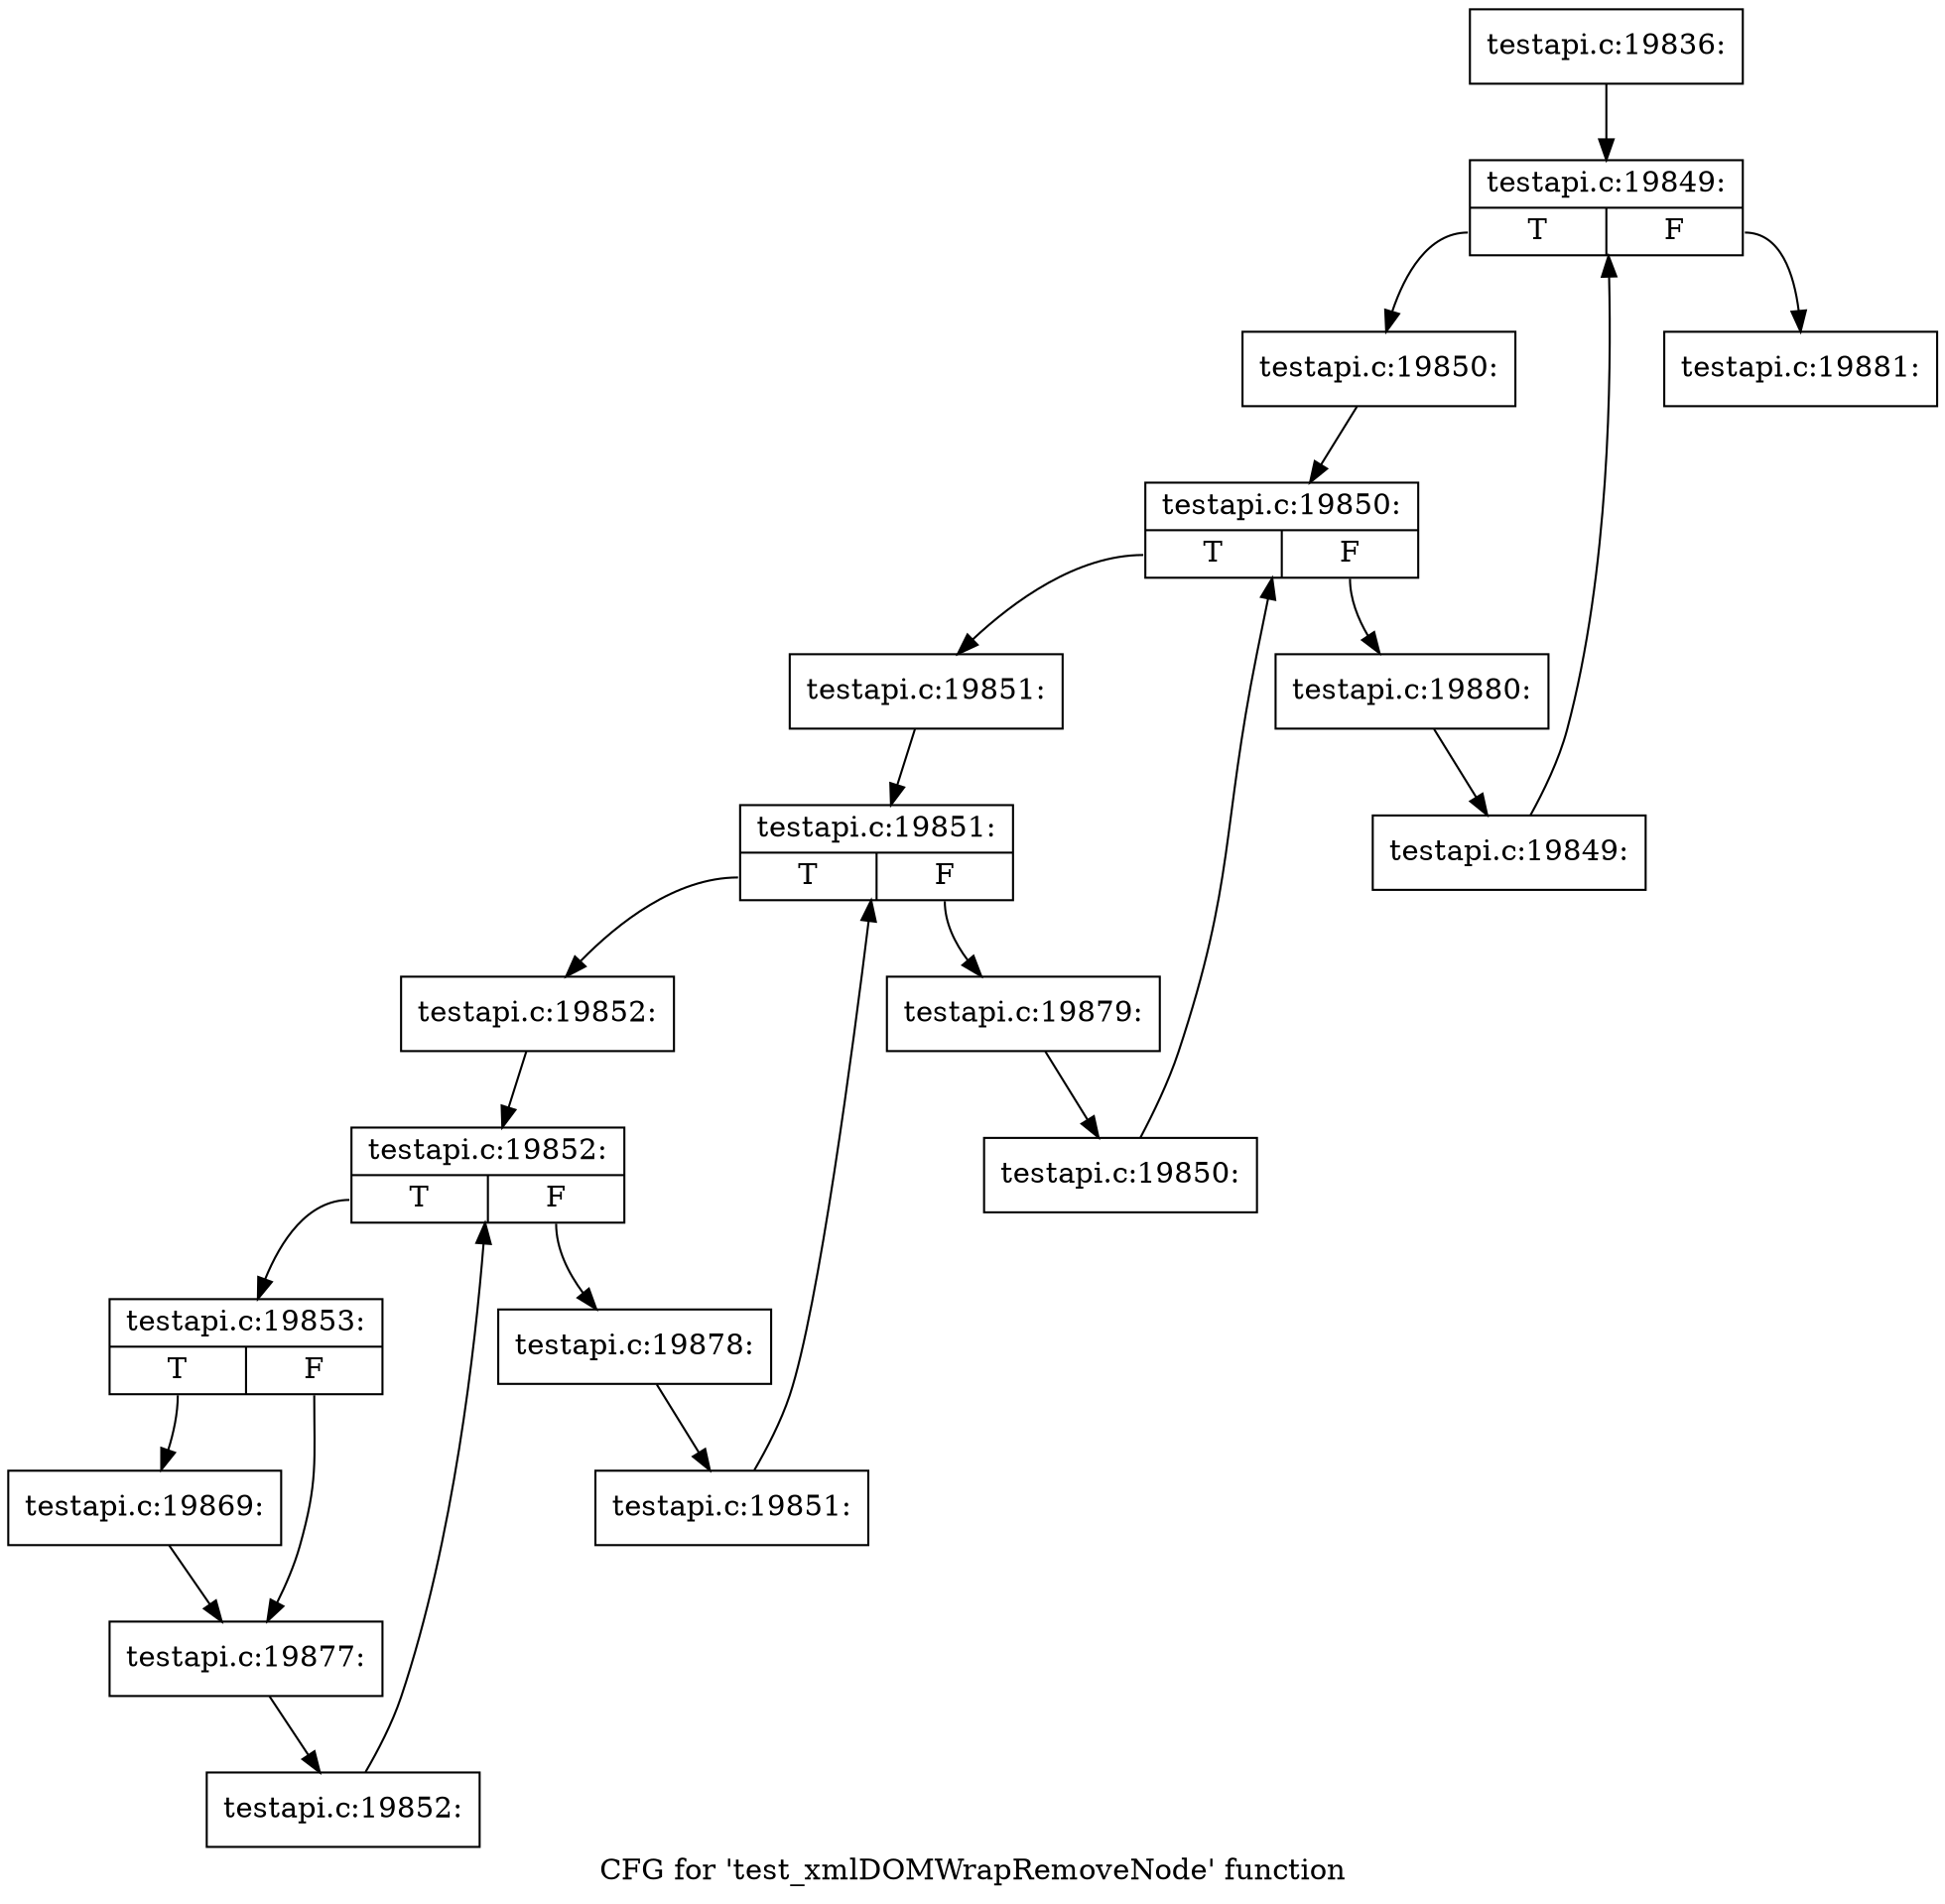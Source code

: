 digraph "CFG for 'test_xmlDOMWrapRemoveNode' function" {
	label="CFG for 'test_xmlDOMWrapRemoveNode' function";

	Node0x4b9ad70 [shape=record,label="{testapi.c:19836:}"];
	Node0x4b9ad70 -> Node0x4baba70;
	Node0x4baba70 [shape=record,label="{testapi.c:19849:|{<s0>T|<s1>F}}"];
	Node0x4baba70:s0 -> Node0x4babd50;
	Node0x4baba70:s1 -> Node0x4bab8d0;
	Node0x4babd50 [shape=record,label="{testapi.c:19850:}"];
	Node0x4babd50 -> Node0x4bac140;
	Node0x4bac140 [shape=record,label="{testapi.c:19850:|{<s0>T|<s1>F}}"];
	Node0x4bac140:s0 -> Node0x4bac3c0;
	Node0x4bac140:s1 -> Node0x4bac020;
	Node0x4bac3c0 [shape=record,label="{testapi.c:19851:}"];
	Node0x4bac3c0 -> Node0x4bac7b0;
	Node0x4bac7b0 [shape=record,label="{testapi.c:19851:|{<s0>T|<s1>F}}"];
	Node0x4bac7b0:s0 -> Node0x4baca30;
	Node0x4bac7b0:s1 -> Node0x4bac690;
	Node0x4baca30 [shape=record,label="{testapi.c:19852:}"];
	Node0x4baca30 -> Node0x4bace20;
	Node0x4bace20 [shape=record,label="{testapi.c:19852:|{<s0>T|<s1>F}}"];
	Node0x4bace20:s0 -> Node0x4bad0a0;
	Node0x4bace20:s1 -> Node0x4bacd00;
	Node0x4bad0a0 [shape=record,label="{testapi.c:19853:|{<s0>T|<s1>F}}"];
	Node0x4bad0a0:s0 -> Node0x4bae710;
	Node0x4bad0a0:s1 -> Node0x4baea40;
	Node0x4bae710 [shape=record,label="{testapi.c:19869:}"];
	Node0x4bae710 -> Node0x4baea40;
	Node0x4baea40 [shape=record,label="{testapi.c:19877:}"];
	Node0x4baea40 -> Node0x4bad010;
	Node0x4bad010 [shape=record,label="{testapi.c:19852:}"];
	Node0x4bad010 -> Node0x4bace20;
	Node0x4bacd00 [shape=record,label="{testapi.c:19878:}"];
	Node0x4bacd00 -> Node0x4bac9a0;
	Node0x4bac9a0 [shape=record,label="{testapi.c:19851:}"];
	Node0x4bac9a0 -> Node0x4bac7b0;
	Node0x4bac690 [shape=record,label="{testapi.c:19879:}"];
	Node0x4bac690 -> Node0x4bac330;
	Node0x4bac330 [shape=record,label="{testapi.c:19850:}"];
	Node0x4bac330 -> Node0x4bac140;
	Node0x4bac020 [shape=record,label="{testapi.c:19880:}"];
	Node0x4bac020 -> Node0x4babcc0;
	Node0x4babcc0 [shape=record,label="{testapi.c:19849:}"];
	Node0x4babcc0 -> Node0x4baba70;
	Node0x4bab8d0 [shape=record,label="{testapi.c:19881:}"];
}
